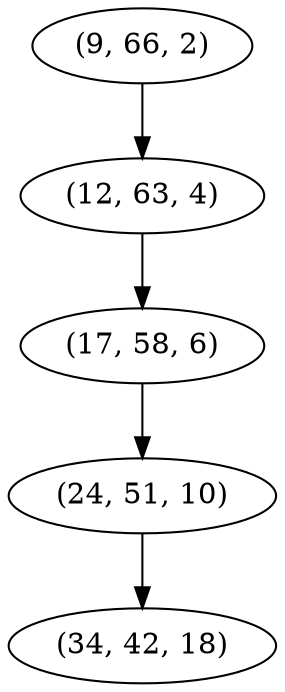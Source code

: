 digraph tree {
    "(9, 66, 2)";
    "(12, 63, 4)";
    "(17, 58, 6)";
    "(24, 51, 10)";
    "(34, 42, 18)";
    "(9, 66, 2)" -> "(12, 63, 4)";
    "(12, 63, 4)" -> "(17, 58, 6)";
    "(17, 58, 6)" -> "(24, 51, 10)";
    "(24, 51, 10)" -> "(34, 42, 18)";
}

